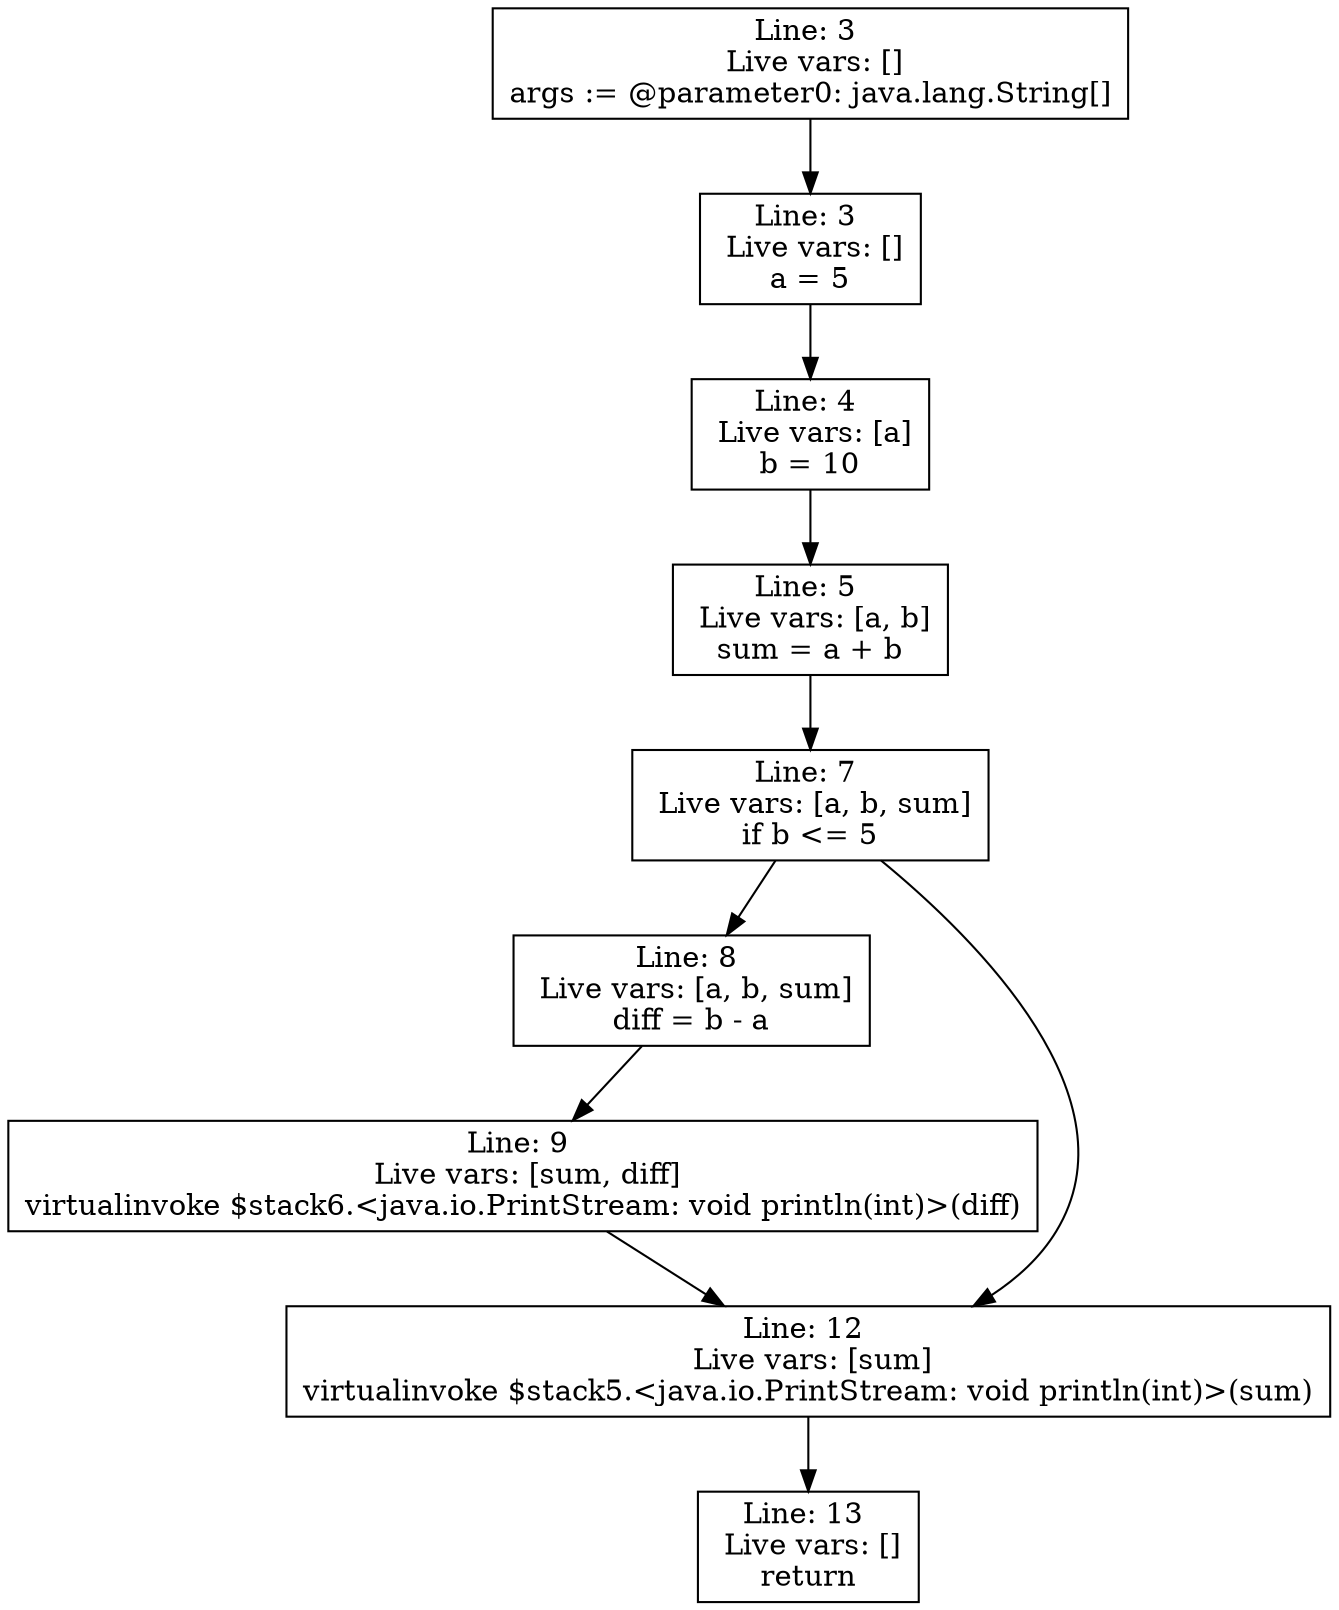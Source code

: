 digraph CFG {
    node [shape=rectangle];
    "args := @parameter0: java.lang.String[]" [label="Line: 3 \n Live vars: []\nargs := @parameter0: java.lang.String[]"];
    "a = 5" [label="Line: 3 \n Live vars: []\na = 5"];
    "b = 10" [label="Line: 4 \n Live vars: [a]\nb = 10"];
    "sum = a + b" [label="Line: 5 \n Live vars: [a, b]\nsum = a + b"];
    "if b <= 5" [label="Line: 7 \n Live vars: [a, b, sum]\nif b <= 5"];
    "diff = b - a" [label="Line: 8 \n Live vars: [a, b, sum]\ndiff = b - a"];
    "virtualinvoke $stack6.<java.io.PrintStream: void println(int)>(diff)" [label="Line: 9 \n Live vars: [sum, diff]\nvirtualinvoke $stack6.<java.io.PrintStream: void println(int)>(diff)"];
    "virtualinvoke $stack5.<java.io.PrintStream: void println(int)>(sum)" [label="Line: 12 \n Live vars: [sum]\nvirtualinvoke $stack5.<java.io.PrintStream: void println(int)>(sum)"];
    "return" [label="Line: 13 \n Live vars: []\nreturn"];
    "args := @parameter0: java.lang.String[]" -> "a = 5";
    "a = 5" -> "b = 10";
    "b = 10" -> "sum = a + b";
    "sum = a + b" -> "if b <= 5";
    "if b <= 5" -> "diff = b - a";
    "if b <= 5" -> "virtualinvoke $stack5.<java.io.PrintStream: void println(int)>(sum)";
    "diff = b - a" -> "virtualinvoke $stack6.<java.io.PrintStream: void println(int)>(diff)";
    "virtualinvoke $stack6.<java.io.PrintStream: void println(int)>(diff)" -> "virtualinvoke $stack5.<java.io.PrintStream: void println(int)>(sum)";
    "virtualinvoke $stack5.<java.io.PrintStream: void println(int)>(sum)" -> "return";
}
